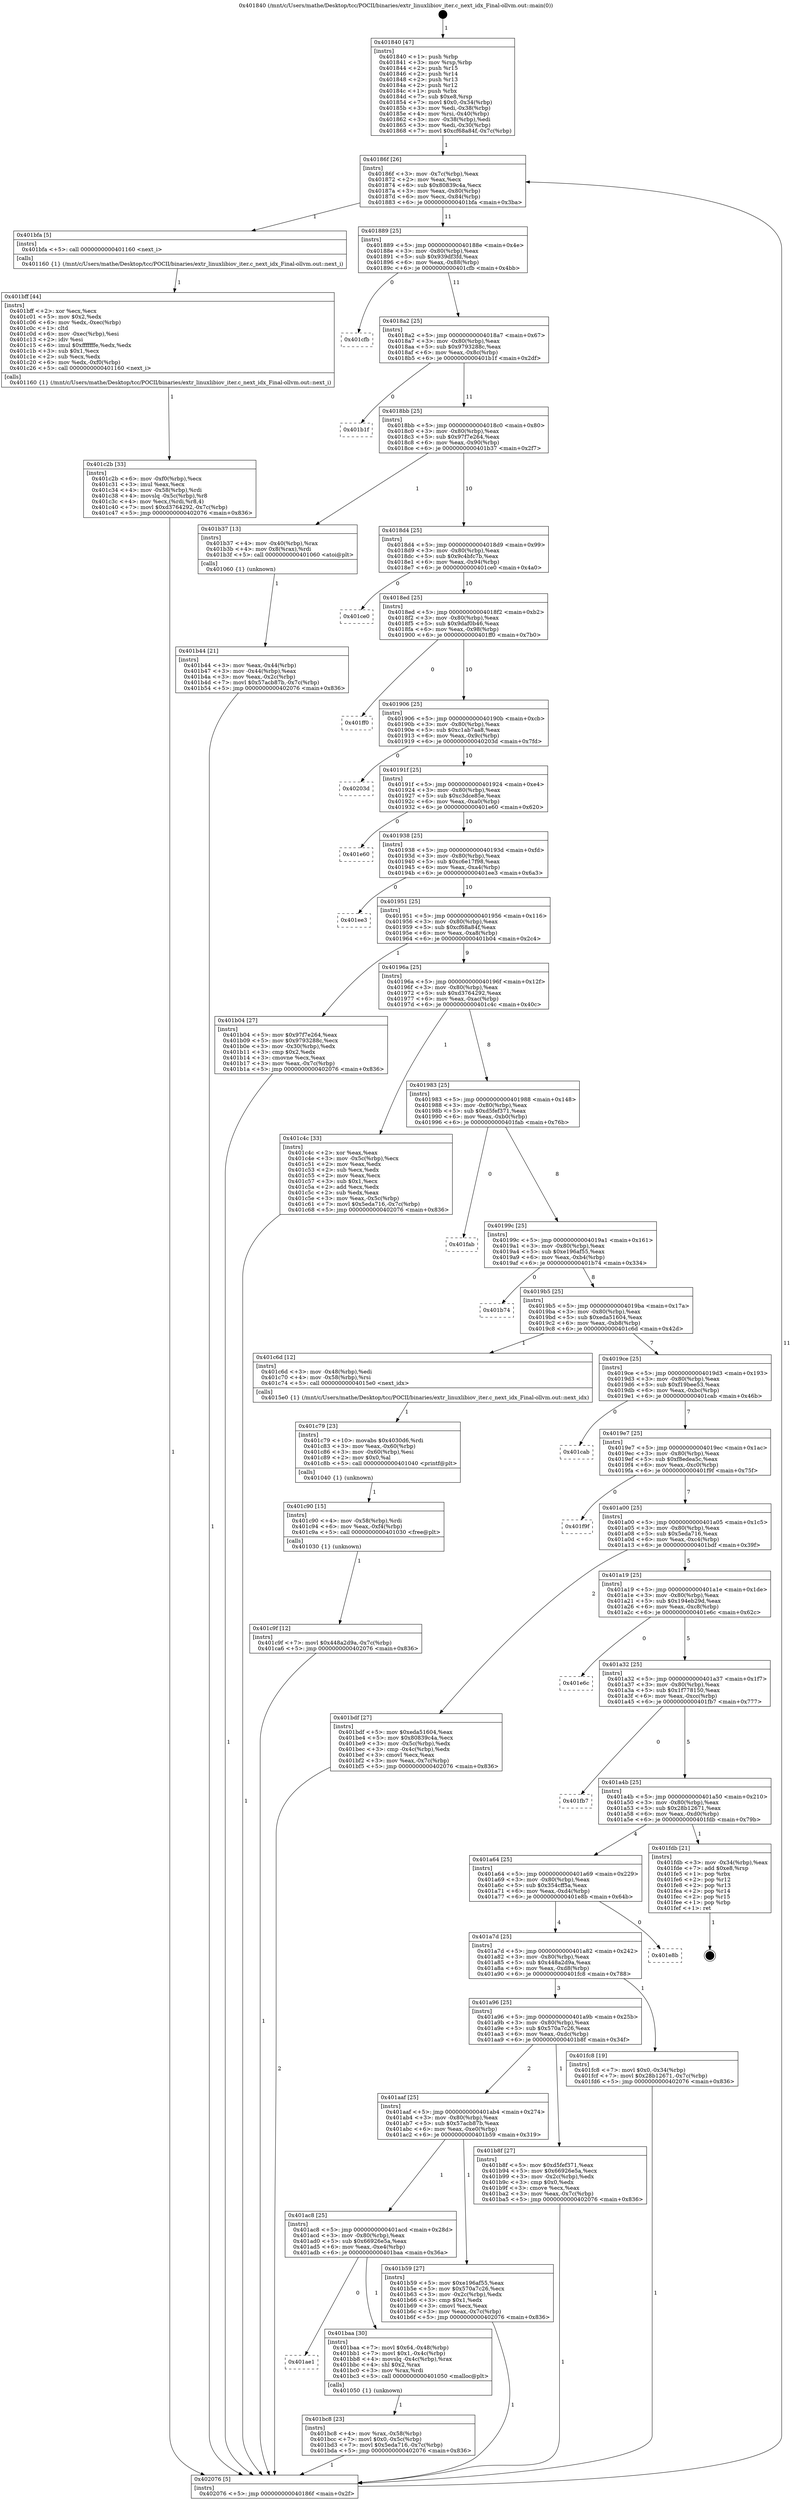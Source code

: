 digraph "0x401840" {
  label = "0x401840 (/mnt/c/Users/mathe/Desktop/tcc/POCII/binaries/extr_linuxlibiov_iter.c_next_idx_Final-ollvm.out::main(0))"
  labelloc = "t"
  node[shape=record]

  Entry [label="",width=0.3,height=0.3,shape=circle,fillcolor=black,style=filled]
  "0x40186f" [label="{
     0x40186f [26]\l
     | [instrs]\l
     &nbsp;&nbsp;0x40186f \<+3\>: mov -0x7c(%rbp),%eax\l
     &nbsp;&nbsp;0x401872 \<+2\>: mov %eax,%ecx\l
     &nbsp;&nbsp;0x401874 \<+6\>: sub $0x80839c4a,%ecx\l
     &nbsp;&nbsp;0x40187a \<+3\>: mov %eax,-0x80(%rbp)\l
     &nbsp;&nbsp;0x40187d \<+6\>: mov %ecx,-0x84(%rbp)\l
     &nbsp;&nbsp;0x401883 \<+6\>: je 0000000000401bfa \<main+0x3ba\>\l
  }"]
  "0x401bfa" [label="{
     0x401bfa [5]\l
     | [instrs]\l
     &nbsp;&nbsp;0x401bfa \<+5\>: call 0000000000401160 \<next_i\>\l
     | [calls]\l
     &nbsp;&nbsp;0x401160 \{1\} (/mnt/c/Users/mathe/Desktop/tcc/POCII/binaries/extr_linuxlibiov_iter.c_next_idx_Final-ollvm.out::next_i)\l
  }"]
  "0x401889" [label="{
     0x401889 [25]\l
     | [instrs]\l
     &nbsp;&nbsp;0x401889 \<+5\>: jmp 000000000040188e \<main+0x4e\>\l
     &nbsp;&nbsp;0x40188e \<+3\>: mov -0x80(%rbp),%eax\l
     &nbsp;&nbsp;0x401891 \<+5\>: sub $0x939df3fd,%eax\l
     &nbsp;&nbsp;0x401896 \<+6\>: mov %eax,-0x88(%rbp)\l
     &nbsp;&nbsp;0x40189c \<+6\>: je 0000000000401cfb \<main+0x4bb\>\l
  }"]
  Exit [label="",width=0.3,height=0.3,shape=circle,fillcolor=black,style=filled,peripheries=2]
  "0x401cfb" [label="{
     0x401cfb\l
  }", style=dashed]
  "0x4018a2" [label="{
     0x4018a2 [25]\l
     | [instrs]\l
     &nbsp;&nbsp;0x4018a2 \<+5\>: jmp 00000000004018a7 \<main+0x67\>\l
     &nbsp;&nbsp;0x4018a7 \<+3\>: mov -0x80(%rbp),%eax\l
     &nbsp;&nbsp;0x4018aa \<+5\>: sub $0x9793288c,%eax\l
     &nbsp;&nbsp;0x4018af \<+6\>: mov %eax,-0x8c(%rbp)\l
     &nbsp;&nbsp;0x4018b5 \<+6\>: je 0000000000401b1f \<main+0x2df\>\l
  }"]
  "0x401c9f" [label="{
     0x401c9f [12]\l
     | [instrs]\l
     &nbsp;&nbsp;0x401c9f \<+7\>: movl $0x448a2d9a,-0x7c(%rbp)\l
     &nbsp;&nbsp;0x401ca6 \<+5\>: jmp 0000000000402076 \<main+0x836\>\l
  }"]
  "0x401b1f" [label="{
     0x401b1f\l
  }", style=dashed]
  "0x4018bb" [label="{
     0x4018bb [25]\l
     | [instrs]\l
     &nbsp;&nbsp;0x4018bb \<+5\>: jmp 00000000004018c0 \<main+0x80\>\l
     &nbsp;&nbsp;0x4018c0 \<+3\>: mov -0x80(%rbp),%eax\l
     &nbsp;&nbsp;0x4018c3 \<+5\>: sub $0x97f7e264,%eax\l
     &nbsp;&nbsp;0x4018c8 \<+6\>: mov %eax,-0x90(%rbp)\l
     &nbsp;&nbsp;0x4018ce \<+6\>: je 0000000000401b37 \<main+0x2f7\>\l
  }"]
  "0x401c90" [label="{
     0x401c90 [15]\l
     | [instrs]\l
     &nbsp;&nbsp;0x401c90 \<+4\>: mov -0x58(%rbp),%rdi\l
     &nbsp;&nbsp;0x401c94 \<+6\>: mov %eax,-0xf4(%rbp)\l
     &nbsp;&nbsp;0x401c9a \<+5\>: call 0000000000401030 \<free@plt\>\l
     | [calls]\l
     &nbsp;&nbsp;0x401030 \{1\} (unknown)\l
  }"]
  "0x401b37" [label="{
     0x401b37 [13]\l
     | [instrs]\l
     &nbsp;&nbsp;0x401b37 \<+4\>: mov -0x40(%rbp),%rax\l
     &nbsp;&nbsp;0x401b3b \<+4\>: mov 0x8(%rax),%rdi\l
     &nbsp;&nbsp;0x401b3f \<+5\>: call 0000000000401060 \<atoi@plt\>\l
     | [calls]\l
     &nbsp;&nbsp;0x401060 \{1\} (unknown)\l
  }"]
  "0x4018d4" [label="{
     0x4018d4 [25]\l
     | [instrs]\l
     &nbsp;&nbsp;0x4018d4 \<+5\>: jmp 00000000004018d9 \<main+0x99\>\l
     &nbsp;&nbsp;0x4018d9 \<+3\>: mov -0x80(%rbp),%eax\l
     &nbsp;&nbsp;0x4018dc \<+5\>: sub $0x9c4bfc7b,%eax\l
     &nbsp;&nbsp;0x4018e1 \<+6\>: mov %eax,-0x94(%rbp)\l
     &nbsp;&nbsp;0x4018e7 \<+6\>: je 0000000000401ce0 \<main+0x4a0\>\l
  }"]
  "0x401c79" [label="{
     0x401c79 [23]\l
     | [instrs]\l
     &nbsp;&nbsp;0x401c79 \<+10\>: movabs $0x4030d6,%rdi\l
     &nbsp;&nbsp;0x401c83 \<+3\>: mov %eax,-0x60(%rbp)\l
     &nbsp;&nbsp;0x401c86 \<+3\>: mov -0x60(%rbp),%esi\l
     &nbsp;&nbsp;0x401c89 \<+2\>: mov $0x0,%al\l
     &nbsp;&nbsp;0x401c8b \<+5\>: call 0000000000401040 \<printf@plt\>\l
     | [calls]\l
     &nbsp;&nbsp;0x401040 \{1\} (unknown)\l
  }"]
  "0x401ce0" [label="{
     0x401ce0\l
  }", style=dashed]
  "0x4018ed" [label="{
     0x4018ed [25]\l
     | [instrs]\l
     &nbsp;&nbsp;0x4018ed \<+5\>: jmp 00000000004018f2 \<main+0xb2\>\l
     &nbsp;&nbsp;0x4018f2 \<+3\>: mov -0x80(%rbp),%eax\l
     &nbsp;&nbsp;0x4018f5 \<+5\>: sub $0x9daf0b46,%eax\l
     &nbsp;&nbsp;0x4018fa \<+6\>: mov %eax,-0x98(%rbp)\l
     &nbsp;&nbsp;0x401900 \<+6\>: je 0000000000401ff0 \<main+0x7b0\>\l
  }"]
  "0x401c2b" [label="{
     0x401c2b [33]\l
     | [instrs]\l
     &nbsp;&nbsp;0x401c2b \<+6\>: mov -0xf0(%rbp),%ecx\l
     &nbsp;&nbsp;0x401c31 \<+3\>: imul %eax,%ecx\l
     &nbsp;&nbsp;0x401c34 \<+4\>: mov -0x58(%rbp),%rdi\l
     &nbsp;&nbsp;0x401c38 \<+4\>: movslq -0x5c(%rbp),%r8\l
     &nbsp;&nbsp;0x401c3c \<+4\>: mov %ecx,(%rdi,%r8,4)\l
     &nbsp;&nbsp;0x401c40 \<+7\>: movl $0xd3764292,-0x7c(%rbp)\l
     &nbsp;&nbsp;0x401c47 \<+5\>: jmp 0000000000402076 \<main+0x836\>\l
  }"]
  "0x401ff0" [label="{
     0x401ff0\l
  }", style=dashed]
  "0x401906" [label="{
     0x401906 [25]\l
     | [instrs]\l
     &nbsp;&nbsp;0x401906 \<+5\>: jmp 000000000040190b \<main+0xcb\>\l
     &nbsp;&nbsp;0x40190b \<+3\>: mov -0x80(%rbp),%eax\l
     &nbsp;&nbsp;0x40190e \<+5\>: sub $0xc1ab7aa8,%eax\l
     &nbsp;&nbsp;0x401913 \<+6\>: mov %eax,-0x9c(%rbp)\l
     &nbsp;&nbsp;0x401919 \<+6\>: je 000000000040203d \<main+0x7fd\>\l
  }"]
  "0x401bff" [label="{
     0x401bff [44]\l
     | [instrs]\l
     &nbsp;&nbsp;0x401bff \<+2\>: xor %ecx,%ecx\l
     &nbsp;&nbsp;0x401c01 \<+5\>: mov $0x2,%edx\l
     &nbsp;&nbsp;0x401c06 \<+6\>: mov %edx,-0xec(%rbp)\l
     &nbsp;&nbsp;0x401c0c \<+1\>: cltd\l
     &nbsp;&nbsp;0x401c0d \<+6\>: mov -0xec(%rbp),%esi\l
     &nbsp;&nbsp;0x401c13 \<+2\>: idiv %esi\l
     &nbsp;&nbsp;0x401c15 \<+6\>: imul $0xfffffffe,%edx,%edx\l
     &nbsp;&nbsp;0x401c1b \<+3\>: sub $0x1,%ecx\l
     &nbsp;&nbsp;0x401c1e \<+2\>: sub %ecx,%edx\l
     &nbsp;&nbsp;0x401c20 \<+6\>: mov %edx,-0xf0(%rbp)\l
     &nbsp;&nbsp;0x401c26 \<+5\>: call 0000000000401160 \<next_i\>\l
     | [calls]\l
     &nbsp;&nbsp;0x401160 \{1\} (/mnt/c/Users/mathe/Desktop/tcc/POCII/binaries/extr_linuxlibiov_iter.c_next_idx_Final-ollvm.out::next_i)\l
  }"]
  "0x40203d" [label="{
     0x40203d\l
  }", style=dashed]
  "0x40191f" [label="{
     0x40191f [25]\l
     | [instrs]\l
     &nbsp;&nbsp;0x40191f \<+5\>: jmp 0000000000401924 \<main+0xe4\>\l
     &nbsp;&nbsp;0x401924 \<+3\>: mov -0x80(%rbp),%eax\l
     &nbsp;&nbsp;0x401927 \<+5\>: sub $0xc3dce85e,%eax\l
     &nbsp;&nbsp;0x40192c \<+6\>: mov %eax,-0xa0(%rbp)\l
     &nbsp;&nbsp;0x401932 \<+6\>: je 0000000000401e60 \<main+0x620\>\l
  }"]
  "0x401bc8" [label="{
     0x401bc8 [23]\l
     | [instrs]\l
     &nbsp;&nbsp;0x401bc8 \<+4\>: mov %rax,-0x58(%rbp)\l
     &nbsp;&nbsp;0x401bcc \<+7\>: movl $0x0,-0x5c(%rbp)\l
     &nbsp;&nbsp;0x401bd3 \<+7\>: movl $0x5eda716,-0x7c(%rbp)\l
     &nbsp;&nbsp;0x401bda \<+5\>: jmp 0000000000402076 \<main+0x836\>\l
  }"]
  "0x401e60" [label="{
     0x401e60\l
  }", style=dashed]
  "0x401938" [label="{
     0x401938 [25]\l
     | [instrs]\l
     &nbsp;&nbsp;0x401938 \<+5\>: jmp 000000000040193d \<main+0xfd\>\l
     &nbsp;&nbsp;0x40193d \<+3\>: mov -0x80(%rbp),%eax\l
     &nbsp;&nbsp;0x401940 \<+5\>: sub $0xc6e17f98,%eax\l
     &nbsp;&nbsp;0x401945 \<+6\>: mov %eax,-0xa4(%rbp)\l
     &nbsp;&nbsp;0x40194b \<+6\>: je 0000000000401ee3 \<main+0x6a3\>\l
  }"]
  "0x401ae1" [label="{
     0x401ae1\l
  }", style=dashed]
  "0x401ee3" [label="{
     0x401ee3\l
  }", style=dashed]
  "0x401951" [label="{
     0x401951 [25]\l
     | [instrs]\l
     &nbsp;&nbsp;0x401951 \<+5\>: jmp 0000000000401956 \<main+0x116\>\l
     &nbsp;&nbsp;0x401956 \<+3\>: mov -0x80(%rbp),%eax\l
     &nbsp;&nbsp;0x401959 \<+5\>: sub $0xcf68a84f,%eax\l
     &nbsp;&nbsp;0x40195e \<+6\>: mov %eax,-0xa8(%rbp)\l
     &nbsp;&nbsp;0x401964 \<+6\>: je 0000000000401b04 \<main+0x2c4\>\l
  }"]
  "0x401baa" [label="{
     0x401baa [30]\l
     | [instrs]\l
     &nbsp;&nbsp;0x401baa \<+7\>: movl $0x64,-0x48(%rbp)\l
     &nbsp;&nbsp;0x401bb1 \<+7\>: movl $0x1,-0x4c(%rbp)\l
     &nbsp;&nbsp;0x401bb8 \<+4\>: movslq -0x4c(%rbp),%rax\l
     &nbsp;&nbsp;0x401bbc \<+4\>: shl $0x2,%rax\l
     &nbsp;&nbsp;0x401bc0 \<+3\>: mov %rax,%rdi\l
     &nbsp;&nbsp;0x401bc3 \<+5\>: call 0000000000401050 \<malloc@plt\>\l
     | [calls]\l
     &nbsp;&nbsp;0x401050 \{1\} (unknown)\l
  }"]
  "0x401b04" [label="{
     0x401b04 [27]\l
     | [instrs]\l
     &nbsp;&nbsp;0x401b04 \<+5\>: mov $0x97f7e264,%eax\l
     &nbsp;&nbsp;0x401b09 \<+5\>: mov $0x9793288c,%ecx\l
     &nbsp;&nbsp;0x401b0e \<+3\>: mov -0x30(%rbp),%edx\l
     &nbsp;&nbsp;0x401b11 \<+3\>: cmp $0x2,%edx\l
     &nbsp;&nbsp;0x401b14 \<+3\>: cmovne %ecx,%eax\l
     &nbsp;&nbsp;0x401b17 \<+3\>: mov %eax,-0x7c(%rbp)\l
     &nbsp;&nbsp;0x401b1a \<+5\>: jmp 0000000000402076 \<main+0x836\>\l
  }"]
  "0x40196a" [label="{
     0x40196a [25]\l
     | [instrs]\l
     &nbsp;&nbsp;0x40196a \<+5\>: jmp 000000000040196f \<main+0x12f\>\l
     &nbsp;&nbsp;0x40196f \<+3\>: mov -0x80(%rbp),%eax\l
     &nbsp;&nbsp;0x401972 \<+5\>: sub $0xd3764292,%eax\l
     &nbsp;&nbsp;0x401977 \<+6\>: mov %eax,-0xac(%rbp)\l
     &nbsp;&nbsp;0x40197d \<+6\>: je 0000000000401c4c \<main+0x40c\>\l
  }"]
  "0x402076" [label="{
     0x402076 [5]\l
     | [instrs]\l
     &nbsp;&nbsp;0x402076 \<+5\>: jmp 000000000040186f \<main+0x2f\>\l
  }"]
  "0x401840" [label="{
     0x401840 [47]\l
     | [instrs]\l
     &nbsp;&nbsp;0x401840 \<+1\>: push %rbp\l
     &nbsp;&nbsp;0x401841 \<+3\>: mov %rsp,%rbp\l
     &nbsp;&nbsp;0x401844 \<+2\>: push %r15\l
     &nbsp;&nbsp;0x401846 \<+2\>: push %r14\l
     &nbsp;&nbsp;0x401848 \<+2\>: push %r13\l
     &nbsp;&nbsp;0x40184a \<+2\>: push %r12\l
     &nbsp;&nbsp;0x40184c \<+1\>: push %rbx\l
     &nbsp;&nbsp;0x40184d \<+7\>: sub $0xe8,%rsp\l
     &nbsp;&nbsp;0x401854 \<+7\>: movl $0x0,-0x34(%rbp)\l
     &nbsp;&nbsp;0x40185b \<+3\>: mov %edi,-0x38(%rbp)\l
     &nbsp;&nbsp;0x40185e \<+4\>: mov %rsi,-0x40(%rbp)\l
     &nbsp;&nbsp;0x401862 \<+3\>: mov -0x38(%rbp),%edi\l
     &nbsp;&nbsp;0x401865 \<+3\>: mov %edi,-0x30(%rbp)\l
     &nbsp;&nbsp;0x401868 \<+7\>: movl $0xcf68a84f,-0x7c(%rbp)\l
  }"]
  "0x401b44" [label="{
     0x401b44 [21]\l
     | [instrs]\l
     &nbsp;&nbsp;0x401b44 \<+3\>: mov %eax,-0x44(%rbp)\l
     &nbsp;&nbsp;0x401b47 \<+3\>: mov -0x44(%rbp),%eax\l
     &nbsp;&nbsp;0x401b4a \<+3\>: mov %eax,-0x2c(%rbp)\l
     &nbsp;&nbsp;0x401b4d \<+7\>: movl $0x57acb87b,-0x7c(%rbp)\l
     &nbsp;&nbsp;0x401b54 \<+5\>: jmp 0000000000402076 \<main+0x836\>\l
  }"]
  "0x401ac8" [label="{
     0x401ac8 [25]\l
     | [instrs]\l
     &nbsp;&nbsp;0x401ac8 \<+5\>: jmp 0000000000401acd \<main+0x28d\>\l
     &nbsp;&nbsp;0x401acd \<+3\>: mov -0x80(%rbp),%eax\l
     &nbsp;&nbsp;0x401ad0 \<+5\>: sub $0x66926e5a,%eax\l
     &nbsp;&nbsp;0x401ad5 \<+6\>: mov %eax,-0xe4(%rbp)\l
     &nbsp;&nbsp;0x401adb \<+6\>: je 0000000000401baa \<main+0x36a\>\l
  }"]
  "0x401c4c" [label="{
     0x401c4c [33]\l
     | [instrs]\l
     &nbsp;&nbsp;0x401c4c \<+2\>: xor %eax,%eax\l
     &nbsp;&nbsp;0x401c4e \<+3\>: mov -0x5c(%rbp),%ecx\l
     &nbsp;&nbsp;0x401c51 \<+2\>: mov %eax,%edx\l
     &nbsp;&nbsp;0x401c53 \<+2\>: sub %ecx,%edx\l
     &nbsp;&nbsp;0x401c55 \<+2\>: mov %eax,%ecx\l
     &nbsp;&nbsp;0x401c57 \<+3\>: sub $0x1,%ecx\l
     &nbsp;&nbsp;0x401c5a \<+2\>: add %ecx,%edx\l
     &nbsp;&nbsp;0x401c5c \<+2\>: sub %edx,%eax\l
     &nbsp;&nbsp;0x401c5e \<+3\>: mov %eax,-0x5c(%rbp)\l
     &nbsp;&nbsp;0x401c61 \<+7\>: movl $0x5eda716,-0x7c(%rbp)\l
     &nbsp;&nbsp;0x401c68 \<+5\>: jmp 0000000000402076 \<main+0x836\>\l
  }"]
  "0x401983" [label="{
     0x401983 [25]\l
     | [instrs]\l
     &nbsp;&nbsp;0x401983 \<+5\>: jmp 0000000000401988 \<main+0x148\>\l
     &nbsp;&nbsp;0x401988 \<+3\>: mov -0x80(%rbp),%eax\l
     &nbsp;&nbsp;0x40198b \<+5\>: sub $0xd5fef371,%eax\l
     &nbsp;&nbsp;0x401990 \<+6\>: mov %eax,-0xb0(%rbp)\l
     &nbsp;&nbsp;0x401996 \<+6\>: je 0000000000401fab \<main+0x76b\>\l
  }"]
  "0x401b59" [label="{
     0x401b59 [27]\l
     | [instrs]\l
     &nbsp;&nbsp;0x401b59 \<+5\>: mov $0xe196af55,%eax\l
     &nbsp;&nbsp;0x401b5e \<+5\>: mov $0x570a7c26,%ecx\l
     &nbsp;&nbsp;0x401b63 \<+3\>: mov -0x2c(%rbp),%edx\l
     &nbsp;&nbsp;0x401b66 \<+3\>: cmp $0x1,%edx\l
     &nbsp;&nbsp;0x401b69 \<+3\>: cmovl %ecx,%eax\l
     &nbsp;&nbsp;0x401b6c \<+3\>: mov %eax,-0x7c(%rbp)\l
     &nbsp;&nbsp;0x401b6f \<+5\>: jmp 0000000000402076 \<main+0x836\>\l
  }"]
  "0x401fab" [label="{
     0x401fab\l
  }", style=dashed]
  "0x40199c" [label="{
     0x40199c [25]\l
     | [instrs]\l
     &nbsp;&nbsp;0x40199c \<+5\>: jmp 00000000004019a1 \<main+0x161\>\l
     &nbsp;&nbsp;0x4019a1 \<+3\>: mov -0x80(%rbp),%eax\l
     &nbsp;&nbsp;0x4019a4 \<+5\>: sub $0xe196af55,%eax\l
     &nbsp;&nbsp;0x4019a9 \<+6\>: mov %eax,-0xb4(%rbp)\l
     &nbsp;&nbsp;0x4019af \<+6\>: je 0000000000401b74 \<main+0x334\>\l
  }"]
  "0x401aaf" [label="{
     0x401aaf [25]\l
     | [instrs]\l
     &nbsp;&nbsp;0x401aaf \<+5\>: jmp 0000000000401ab4 \<main+0x274\>\l
     &nbsp;&nbsp;0x401ab4 \<+3\>: mov -0x80(%rbp),%eax\l
     &nbsp;&nbsp;0x401ab7 \<+5\>: sub $0x57acb87b,%eax\l
     &nbsp;&nbsp;0x401abc \<+6\>: mov %eax,-0xe0(%rbp)\l
     &nbsp;&nbsp;0x401ac2 \<+6\>: je 0000000000401b59 \<main+0x319\>\l
  }"]
  "0x401b74" [label="{
     0x401b74\l
  }", style=dashed]
  "0x4019b5" [label="{
     0x4019b5 [25]\l
     | [instrs]\l
     &nbsp;&nbsp;0x4019b5 \<+5\>: jmp 00000000004019ba \<main+0x17a\>\l
     &nbsp;&nbsp;0x4019ba \<+3\>: mov -0x80(%rbp),%eax\l
     &nbsp;&nbsp;0x4019bd \<+5\>: sub $0xeda51604,%eax\l
     &nbsp;&nbsp;0x4019c2 \<+6\>: mov %eax,-0xb8(%rbp)\l
     &nbsp;&nbsp;0x4019c8 \<+6\>: je 0000000000401c6d \<main+0x42d\>\l
  }"]
  "0x401b8f" [label="{
     0x401b8f [27]\l
     | [instrs]\l
     &nbsp;&nbsp;0x401b8f \<+5\>: mov $0xd5fef371,%eax\l
     &nbsp;&nbsp;0x401b94 \<+5\>: mov $0x66926e5a,%ecx\l
     &nbsp;&nbsp;0x401b99 \<+3\>: mov -0x2c(%rbp),%edx\l
     &nbsp;&nbsp;0x401b9c \<+3\>: cmp $0x0,%edx\l
     &nbsp;&nbsp;0x401b9f \<+3\>: cmove %ecx,%eax\l
     &nbsp;&nbsp;0x401ba2 \<+3\>: mov %eax,-0x7c(%rbp)\l
     &nbsp;&nbsp;0x401ba5 \<+5\>: jmp 0000000000402076 \<main+0x836\>\l
  }"]
  "0x401c6d" [label="{
     0x401c6d [12]\l
     | [instrs]\l
     &nbsp;&nbsp;0x401c6d \<+3\>: mov -0x48(%rbp),%edi\l
     &nbsp;&nbsp;0x401c70 \<+4\>: mov -0x58(%rbp),%rsi\l
     &nbsp;&nbsp;0x401c74 \<+5\>: call 00000000004015e0 \<next_idx\>\l
     | [calls]\l
     &nbsp;&nbsp;0x4015e0 \{1\} (/mnt/c/Users/mathe/Desktop/tcc/POCII/binaries/extr_linuxlibiov_iter.c_next_idx_Final-ollvm.out::next_idx)\l
  }"]
  "0x4019ce" [label="{
     0x4019ce [25]\l
     | [instrs]\l
     &nbsp;&nbsp;0x4019ce \<+5\>: jmp 00000000004019d3 \<main+0x193\>\l
     &nbsp;&nbsp;0x4019d3 \<+3\>: mov -0x80(%rbp),%eax\l
     &nbsp;&nbsp;0x4019d6 \<+5\>: sub $0xf19bee53,%eax\l
     &nbsp;&nbsp;0x4019db \<+6\>: mov %eax,-0xbc(%rbp)\l
     &nbsp;&nbsp;0x4019e1 \<+6\>: je 0000000000401cab \<main+0x46b\>\l
  }"]
  "0x401a96" [label="{
     0x401a96 [25]\l
     | [instrs]\l
     &nbsp;&nbsp;0x401a96 \<+5\>: jmp 0000000000401a9b \<main+0x25b\>\l
     &nbsp;&nbsp;0x401a9b \<+3\>: mov -0x80(%rbp),%eax\l
     &nbsp;&nbsp;0x401a9e \<+5\>: sub $0x570a7c26,%eax\l
     &nbsp;&nbsp;0x401aa3 \<+6\>: mov %eax,-0xdc(%rbp)\l
     &nbsp;&nbsp;0x401aa9 \<+6\>: je 0000000000401b8f \<main+0x34f\>\l
  }"]
  "0x401cab" [label="{
     0x401cab\l
  }", style=dashed]
  "0x4019e7" [label="{
     0x4019e7 [25]\l
     | [instrs]\l
     &nbsp;&nbsp;0x4019e7 \<+5\>: jmp 00000000004019ec \<main+0x1ac\>\l
     &nbsp;&nbsp;0x4019ec \<+3\>: mov -0x80(%rbp),%eax\l
     &nbsp;&nbsp;0x4019ef \<+5\>: sub $0xf8edea5c,%eax\l
     &nbsp;&nbsp;0x4019f4 \<+6\>: mov %eax,-0xc0(%rbp)\l
     &nbsp;&nbsp;0x4019fa \<+6\>: je 0000000000401f9f \<main+0x75f\>\l
  }"]
  "0x401fc8" [label="{
     0x401fc8 [19]\l
     | [instrs]\l
     &nbsp;&nbsp;0x401fc8 \<+7\>: movl $0x0,-0x34(%rbp)\l
     &nbsp;&nbsp;0x401fcf \<+7\>: movl $0x28b12671,-0x7c(%rbp)\l
     &nbsp;&nbsp;0x401fd6 \<+5\>: jmp 0000000000402076 \<main+0x836\>\l
  }"]
  "0x401f9f" [label="{
     0x401f9f\l
  }", style=dashed]
  "0x401a00" [label="{
     0x401a00 [25]\l
     | [instrs]\l
     &nbsp;&nbsp;0x401a00 \<+5\>: jmp 0000000000401a05 \<main+0x1c5\>\l
     &nbsp;&nbsp;0x401a05 \<+3\>: mov -0x80(%rbp),%eax\l
     &nbsp;&nbsp;0x401a08 \<+5\>: sub $0x5eda716,%eax\l
     &nbsp;&nbsp;0x401a0d \<+6\>: mov %eax,-0xc4(%rbp)\l
     &nbsp;&nbsp;0x401a13 \<+6\>: je 0000000000401bdf \<main+0x39f\>\l
  }"]
  "0x401a7d" [label="{
     0x401a7d [25]\l
     | [instrs]\l
     &nbsp;&nbsp;0x401a7d \<+5\>: jmp 0000000000401a82 \<main+0x242\>\l
     &nbsp;&nbsp;0x401a82 \<+3\>: mov -0x80(%rbp),%eax\l
     &nbsp;&nbsp;0x401a85 \<+5\>: sub $0x448a2d9a,%eax\l
     &nbsp;&nbsp;0x401a8a \<+6\>: mov %eax,-0xd8(%rbp)\l
     &nbsp;&nbsp;0x401a90 \<+6\>: je 0000000000401fc8 \<main+0x788\>\l
  }"]
  "0x401bdf" [label="{
     0x401bdf [27]\l
     | [instrs]\l
     &nbsp;&nbsp;0x401bdf \<+5\>: mov $0xeda51604,%eax\l
     &nbsp;&nbsp;0x401be4 \<+5\>: mov $0x80839c4a,%ecx\l
     &nbsp;&nbsp;0x401be9 \<+3\>: mov -0x5c(%rbp),%edx\l
     &nbsp;&nbsp;0x401bec \<+3\>: cmp -0x4c(%rbp),%edx\l
     &nbsp;&nbsp;0x401bef \<+3\>: cmovl %ecx,%eax\l
     &nbsp;&nbsp;0x401bf2 \<+3\>: mov %eax,-0x7c(%rbp)\l
     &nbsp;&nbsp;0x401bf5 \<+5\>: jmp 0000000000402076 \<main+0x836\>\l
  }"]
  "0x401a19" [label="{
     0x401a19 [25]\l
     | [instrs]\l
     &nbsp;&nbsp;0x401a19 \<+5\>: jmp 0000000000401a1e \<main+0x1de\>\l
     &nbsp;&nbsp;0x401a1e \<+3\>: mov -0x80(%rbp),%eax\l
     &nbsp;&nbsp;0x401a21 \<+5\>: sub $0x194eb29d,%eax\l
     &nbsp;&nbsp;0x401a26 \<+6\>: mov %eax,-0xc8(%rbp)\l
     &nbsp;&nbsp;0x401a2c \<+6\>: je 0000000000401e6c \<main+0x62c\>\l
  }"]
  "0x401e8b" [label="{
     0x401e8b\l
  }", style=dashed]
  "0x401e6c" [label="{
     0x401e6c\l
  }", style=dashed]
  "0x401a32" [label="{
     0x401a32 [25]\l
     | [instrs]\l
     &nbsp;&nbsp;0x401a32 \<+5\>: jmp 0000000000401a37 \<main+0x1f7\>\l
     &nbsp;&nbsp;0x401a37 \<+3\>: mov -0x80(%rbp),%eax\l
     &nbsp;&nbsp;0x401a3a \<+5\>: sub $0x1f778150,%eax\l
     &nbsp;&nbsp;0x401a3f \<+6\>: mov %eax,-0xcc(%rbp)\l
     &nbsp;&nbsp;0x401a45 \<+6\>: je 0000000000401fb7 \<main+0x777\>\l
  }"]
  "0x401a64" [label="{
     0x401a64 [25]\l
     | [instrs]\l
     &nbsp;&nbsp;0x401a64 \<+5\>: jmp 0000000000401a69 \<main+0x229\>\l
     &nbsp;&nbsp;0x401a69 \<+3\>: mov -0x80(%rbp),%eax\l
     &nbsp;&nbsp;0x401a6c \<+5\>: sub $0x354cff5a,%eax\l
     &nbsp;&nbsp;0x401a71 \<+6\>: mov %eax,-0xd4(%rbp)\l
     &nbsp;&nbsp;0x401a77 \<+6\>: je 0000000000401e8b \<main+0x64b\>\l
  }"]
  "0x401fb7" [label="{
     0x401fb7\l
  }", style=dashed]
  "0x401a4b" [label="{
     0x401a4b [25]\l
     | [instrs]\l
     &nbsp;&nbsp;0x401a4b \<+5\>: jmp 0000000000401a50 \<main+0x210\>\l
     &nbsp;&nbsp;0x401a50 \<+3\>: mov -0x80(%rbp),%eax\l
     &nbsp;&nbsp;0x401a53 \<+5\>: sub $0x28b12671,%eax\l
     &nbsp;&nbsp;0x401a58 \<+6\>: mov %eax,-0xd0(%rbp)\l
     &nbsp;&nbsp;0x401a5e \<+6\>: je 0000000000401fdb \<main+0x79b\>\l
  }"]
  "0x401fdb" [label="{
     0x401fdb [21]\l
     | [instrs]\l
     &nbsp;&nbsp;0x401fdb \<+3\>: mov -0x34(%rbp),%eax\l
     &nbsp;&nbsp;0x401fde \<+7\>: add $0xe8,%rsp\l
     &nbsp;&nbsp;0x401fe5 \<+1\>: pop %rbx\l
     &nbsp;&nbsp;0x401fe6 \<+2\>: pop %r12\l
     &nbsp;&nbsp;0x401fe8 \<+2\>: pop %r13\l
     &nbsp;&nbsp;0x401fea \<+2\>: pop %r14\l
     &nbsp;&nbsp;0x401fec \<+2\>: pop %r15\l
     &nbsp;&nbsp;0x401fee \<+1\>: pop %rbp\l
     &nbsp;&nbsp;0x401fef \<+1\>: ret\l
  }"]
  Entry -> "0x401840" [label=" 1"]
  "0x40186f" -> "0x401bfa" [label=" 1"]
  "0x40186f" -> "0x401889" [label=" 11"]
  "0x401fdb" -> Exit [label=" 1"]
  "0x401889" -> "0x401cfb" [label=" 0"]
  "0x401889" -> "0x4018a2" [label=" 11"]
  "0x401fc8" -> "0x402076" [label=" 1"]
  "0x4018a2" -> "0x401b1f" [label=" 0"]
  "0x4018a2" -> "0x4018bb" [label=" 11"]
  "0x401c9f" -> "0x402076" [label=" 1"]
  "0x4018bb" -> "0x401b37" [label=" 1"]
  "0x4018bb" -> "0x4018d4" [label=" 10"]
  "0x401c90" -> "0x401c9f" [label=" 1"]
  "0x4018d4" -> "0x401ce0" [label=" 0"]
  "0x4018d4" -> "0x4018ed" [label=" 10"]
  "0x401c79" -> "0x401c90" [label=" 1"]
  "0x4018ed" -> "0x401ff0" [label=" 0"]
  "0x4018ed" -> "0x401906" [label=" 10"]
  "0x401c6d" -> "0x401c79" [label=" 1"]
  "0x401906" -> "0x40203d" [label=" 0"]
  "0x401906" -> "0x40191f" [label=" 10"]
  "0x401c4c" -> "0x402076" [label=" 1"]
  "0x40191f" -> "0x401e60" [label=" 0"]
  "0x40191f" -> "0x401938" [label=" 10"]
  "0x401c2b" -> "0x402076" [label=" 1"]
  "0x401938" -> "0x401ee3" [label=" 0"]
  "0x401938" -> "0x401951" [label=" 10"]
  "0x401bff" -> "0x401c2b" [label=" 1"]
  "0x401951" -> "0x401b04" [label=" 1"]
  "0x401951" -> "0x40196a" [label=" 9"]
  "0x401b04" -> "0x402076" [label=" 1"]
  "0x401840" -> "0x40186f" [label=" 1"]
  "0x402076" -> "0x40186f" [label=" 11"]
  "0x401b37" -> "0x401b44" [label=" 1"]
  "0x401b44" -> "0x402076" [label=" 1"]
  "0x401bfa" -> "0x401bff" [label=" 1"]
  "0x40196a" -> "0x401c4c" [label=" 1"]
  "0x40196a" -> "0x401983" [label=" 8"]
  "0x401bc8" -> "0x402076" [label=" 1"]
  "0x401983" -> "0x401fab" [label=" 0"]
  "0x401983" -> "0x40199c" [label=" 8"]
  "0x401baa" -> "0x401bc8" [label=" 1"]
  "0x40199c" -> "0x401b74" [label=" 0"]
  "0x40199c" -> "0x4019b5" [label=" 8"]
  "0x401ac8" -> "0x401baa" [label=" 1"]
  "0x4019b5" -> "0x401c6d" [label=" 1"]
  "0x4019b5" -> "0x4019ce" [label=" 7"]
  "0x401bdf" -> "0x402076" [label=" 2"]
  "0x4019ce" -> "0x401cab" [label=" 0"]
  "0x4019ce" -> "0x4019e7" [label=" 7"]
  "0x401b59" -> "0x402076" [label=" 1"]
  "0x4019e7" -> "0x401f9f" [label=" 0"]
  "0x4019e7" -> "0x401a00" [label=" 7"]
  "0x401aaf" -> "0x401ac8" [label=" 1"]
  "0x401a00" -> "0x401bdf" [label=" 2"]
  "0x401a00" -> "0x401a19" [label=" 5"]
  "0x401ac8" -> "0x401ae1" [label=" 0"]
  "0x401a19" -> "0x401e6c" [label=" 0"]
  "0x401a19" -> "0x401a32" [label=" 5"]
  "0x401a96" -> "0x401aaf" [label=" 2"]
  "0x401a32" -> "0x401fb7" [label=" 0"]
  "0x401a32" -> "0x401a4b" [label=" 5"]
  "0x401b8f" -> "0x402076" [label=" 1"]
  "0x401a4b" -> "0x401fdb" [label=" 1"]
  "0x401a4b" -> "0x401a64" [label=" 4"]
  "0x401a96" -> "0x401b8f" [label=" 1"]
  "0x401a64" -> "0x401e8b" [label=" 0"]
  "0x401a64" -> "0x401a7d" [label=" 4"]
  "0x401aaf" -> "0x401b59" [label=" 1"]
  "0x401a7d" -> "0x401fc8" [label=" 1"]
  "0x401a7d" -> "0x401a96" [label=" 3"]
}

